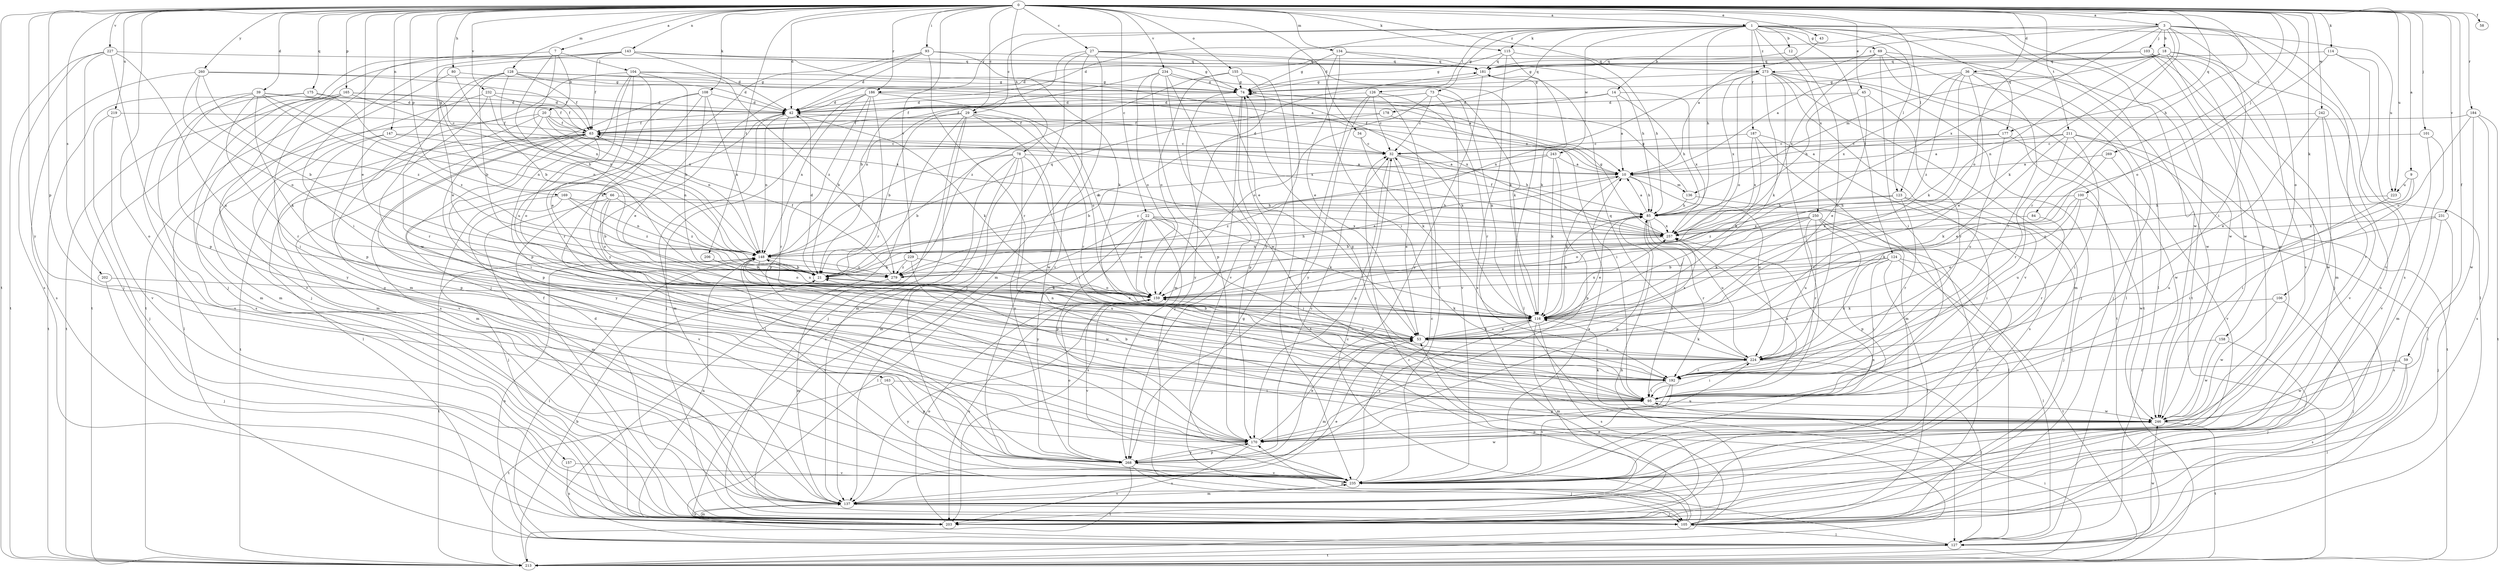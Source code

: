digraph  {
0;
1;
3;
7;
9;
10;
12;
14;
18;
20;
21;
22;
27;
29;
32;
34;
36;
39;
42;
43;
45;
53;
58;
59;
63;
66;
69;
73;
74;
78;
80;
84;
85;
93;
95;
100;
101;
103;
104;
105;
106;
108;
114;
115;
116;
123;
124;
126;
127;
128;
134;
136;
137;
143;
147;
148;
155;
157;
158;
159;
163;
165;
169;
170;
175;
177;
178;
181;
184;
186;
187;
192;
202;
203;
206;
211;
213;
219;
223;
224;
227;
229;
231;
232;
234;
235;
242;
243;
246;
250;
257;
260;
268;
269;
273;
279;
0 -> 1  [label=a];
0 -> 3  [label=a];
0 -> 7  [label=a];
0 -> 9  [label=a];
0 -> 22  [label=c];
0 -> 27  [label=c];
0 -> 29  [label=c];
0 -> 34  [label=d];
0 -> 36  [label=d];
0 -> 39  [label=d];
0 -> 42  [label=d];
0 -> 43  [label=e];
0 -> 45  [label=e];
0 -> 53  [label=e];
0 -> 58  [label=f];
0 -> 59  [label=f];
0 -> 66  [label=g];
0 -> 78  [label=h];
0 -> 80  [label=h];
0 -> 84  [label=h];
0 -> 93  [label=i];
0 -> 100  [label=j];
0 -> 101  [label=j];
0 -> 106  [label=k];
0 -> 108  [label=k];
0 -> 114  [label=k];
0 -> 115  [label=k];
0 -> 123  [label=l];
0 -> 128  [label=m];
0 -> 134  [label=m];
0 -> 143  [label=n];
0 -> 147  [label=n];
0 -> 155  [label=o];
0 -> 157  [label=o];
0 -> 163  [label=p];
0 -> 165  [label=p];
0 -> 169  [label=p];
0 -> 175  [label=q];
0 -> 177  [label=q];
0 -> 184  [label=r];
0 -> 186  [label=r];
0 -> 202  [label=s];
0 -> 206  [label=t];
0 -> 211  [label=t];
0 -> 213  [label=t];
0 -> 219  [label=u];
0 -> 223  [label=u];
0 -> 227  [label=v];
0 -> 229  [label=v];
0 -> 231  [label=v];
0 -> 232  [label=v];
0 -> 234  [label=v];
0 -> 242  [label=w];
0 -> 260  [label=y];
0 -> 268  [label=y];
0 -> 269  [label=z];
0 -> 273  [label=z];
1 -> 12  [label=b];
1 -> 14  [label=b];
1 -> 29  [label=c];
1 -> 69  [label=g];
1 -> 73  [label=g];
1 -> 85  [label=h];
1 -> 115  [label=k];
1 -> 123  [label=l];
1 -> 124  [label=l];
1 -> 126  [label=l];
1 -> 127  [label=l];
1 -> 177  [label=q];
1 -> 178  [label=q];
1 -> 186  [label=r];
1 -> 187  [label=r];
1 -> 213  [label=t];
1 -> 223  [label=u];
1 -> 243  [label=w];
1 -> 246  [label=w];
1 -> 250  [label=x];
1 -> 268  [label=y];
1 -> 273  [label=z];
3 -> 18  [label=b];
3 -> 42  [label=d];
3 -> 95  [label=i];
3 -> 103  [label=j];
3 -> 116  [label=k];
3 -> 158  [label=o];
3 -> 159  [label=o];
3 -> 192  [label=r];
3 -> 203  [label=s];
3 -> 235  [label=v];
3 -> 257  [label=x];
3 -> 273  [label=z];
7 -> 20  [label=b];
7 -> 21  [label=b];
7 -> 104  [label=j];
7 -> 148  [label=n];
7 -> 213  [label=t];
9 -> 95  [label=i];
9 -> 159  [label=o];
9 -> 223  [label=u];
10 -> 85  [label=h];
10 -> 116  [label=k];
10 -> 136  [label=m];
10 -> 224  [label=u];
10 -> 279  [label=z];
12 -> 181  [label=q];
12 -> 224  [label=u];
14 -> 10  [label=a];
14 -> 42  [label=d];
14 -> 63  [label=f];
14 -> 85  [label=h];
14 -> 257  [label=x];
18 -> 10  [label=a];
18 -> 136  [label=m];
18 -> 148  [label=n];
18 -> 170  [label=p];
18 -> 181  [label=q];
18 -> 203  [label=s];
18 -> 235  [label=v];
18 -> 246  [label=w];
20 -> 10  [label=a];
20 -> 63  [label=f];
20 -> 127  [label=l];
20 -> 137  [label=m];
20 -> 148  [label=n];
20 -> 170  [label=p];
20 -> 257  [label=x];
21 -> 42  [label=d];
21 -> 159  [label=o];
22 -> 95  [label=i];
22 -> 116  [label=k];
22 -> 127  [label=l];
22 -> 159  [label=o];
22 -> 170  [label=p];
22 -> 203  [label=s];
22 -> 257  [label=x];
22 -> 268  [label=y];
27 -> 21  [label=b];
27 -> 53  [label=e];
27 -> 105  [label=j];
27 -> 116  [label=k];
27 -> 137  [label=m];
27 -> 181  [label=q];
27 -> 235  [label=v];
29 -> 21  [label=b];
29 -> 63  [label=f];
29 -> 105  [label=j];
29 -> 127  [label=l];
29 -> 137  [label=m];
29 -> 159  [label=o];
29 -> 192  [label=r];
29 -> 246  [label=w];
32 -> 10  [label=a];
32 -> 42  [label=d];
32 -> 53  [label=e];
32 -> 85  [label=h];
32 -> 170  [label=p];
34 -> 32  [label=c];
34 -> 116  [label=k];
36 -> 53  [label=e];
36 -> 74  [label=g];
36 -> 105  [label=j];
36 -> 116  [label=k];
36 -> 192  [label=r];
36 -> 246  [label=w];
36 -> 257  [label=x];
36 -> 279  [label=z];
39 -> 42  [label=d];
39 -> 63  [label=f];
39 -> 116  [label=k];
39 -> 148  [label=n];
39 -> 192  [label=r];
39 -> 203  [label=s];
39 -> 268  [label=y];
39 -> 279  [label=z];
42 -> 63  [label=f];
42 -> 116  [label=k];
42 -> 137  [label=m];
42 -> 148  [label=n];
42 -> 192  [label=r];
43 -> 10  [label=a];
45 -> 42  [label=d];
45 -> 53  [label=e];
45 -> 85  [label=h];
45 -> 192  [label=r];
53 -> 21  [label=b];
53 -> 116  [label=k];
53 -> 137  [label=m];
53 -> 148  [label=n];
53 -> 224  [label=u];
53 -> 257  [label=x];
59 -> 127  [label=l];
59 -> 192  [label=r];
59 -> 203  [label=s];
59 -> 246  [label=w];
63 -> 32  [label=c];
63 -> 95  [label=i];
63 -> 127  [label=l];
63 -> 137  [label=m];
63 -> 159  [label=o];
63 -> 213  [label=t];
63 -> 268  [label=y];
66 -> 21  [label=b];
66 -> 85  [label=h];
66 -> 137  [label=m];
66 -> 159  [label=o];
66 -> 279  [label=z];
69 -> 42  [label=d];
69 -> 95  [label=i];
69 -> 127  [label=l];
69 -> 181  [label=q];
69 -> 213  [label=t];
69 -> 246  [label=w];
69 -> 257  [label=x];
73 -> 32  [label=c];
73 -> 42  [label=d];
73 -> 63  [label=f];
73 -> 116  [label=k];
73 -> 159  [label=o];
73 -> 235  [label=v];
74 -> 42  [label=d];
74 -> 105  [label=j];
74 -> 116  [label=k];
74 -> 170  [label=p];
74 -> 268  [label=y];
74 -> 74  [label=m];
78 -> 10  [label=a];
78 -> 21  [label=b];
78 -> 95  [label=i];
78 -> 137  [label=m];
78 -> 148  [label=n];
78 -> 203  [label=s];
78 -> 235  [label=v];
78 -> 268  [label=y];
80 -> 21  [label=b];
80 -> 74  [label=g];
80 -> 105  [label=j];
84 -> 192  [label=r];
84 -> 257  [label=x];
85 -> 10  [label=a];
85 -> 53  [label=e];
85 -> 95  [label=i];
85 -> 170  [label=p];
85 -> 192  [label=r];
85 -> 224  [label=u];
85 -> 257  [label=x];
93 -> 42  [label=d];
93 -> 105  [label=j];
93 -> 116  [label=k];
93 -> 181  [label=q];
93 -> 192  [label=r];
93 -> 268  [label=y];
95 -> 21  [label=b];
95 -> 74  [label=g];
95 -> 246  [label=w];
95 -> 257  [label=x];
100 -> 53  [label=e];
100 -> 85  [label=h];
100 -> 116  [label=k];
100 -> 224  [label=u];
100 -> 246  [label=w];
101 -> 32  [label=c];
101 -> 137  [label=m];
101 -> 235  [label=v];
103 -> 74  [label=g];
103 -> 105  [label=j];
103 -> 137  [label=m];
103 -> 170  [label=p];
103 -> 181  [label=q];
104 -> 21  [label=b];
104 -> 53  [label=e];
104 -> 74  [label=g];
104 -> 116  [label=k];
104 -> 137  [label=m];
104 -> 170  [label=p];
104 -> 224  [label=u];
104 -> 279  [label=z];
105 -> 32  [label=c];
105 -> 42  [label=d];
105 -> 53  [label=e];
105 -> 85  [label=h];
105 -> 127  [label=l];
105 -> 170  [label=p];
106 -> 105  [label=j];
106 -> 116  [label=k];
106 -> 246  [label=w];
108 -> 42  [label=d];
108 -> 53  [label=e];
108 -> 95  [label=i];
108 -> 148  [label=n];
108 -> 192  [label=r];
108 -> 203  [label=s];
114 -> 127  [label=l];
114 -> 159  [label=o];
114 -> 181  [label=q];
114 -> 235  [label=v];
115 -> 74  [label=g];
115 -> 85  [label=h];
115 -> 116  [label=k];
115 -> 181  [label=q];
115 -> 203  [label=s];
116 -> 53  [label=e];
116 -> 85  [label=h];
116 -> 137  [label=m];
116 -> 203  [label=s];
116 -> 257  [label=x];
116 -> 268  [label=y];
123 -> 85  [label=h];
123 -> 95  [label=i];
123 -> 105  [label=j];
123 -> 192  [label=r];
123 -> 279  [label=z];
124 -> 21  [label=b];
124 -> 95  [label=i];
124 -> 105  [label=j];
124 -> 127  [label=l];
124 -> 213  [label=t];
124 -> 224  [label=u];
124 -> 279  [label=z];
126 -> 32  [label=c];
126 -> 42  [label=d];
126 -> 192  [label=r];
126 -> 213  [label=t];
126 -> 235  [label=v];
126 -> 268  [label=y];
127 -> 74  [label=g];
127 -> 148  [label=n];
127 -> 213  [label=t];
127 -> 246  [label=w];
128 -> 10  [label=a];
128 -> 21  [label=b];
128 -> 42  [label=d];
128 -> 63  [label=f];
128 -> 74  [label=g];
128 -> 148  [label=n];
128 -> 170  [label=p];
128 -> 246  [label=w];
134 -> 53  [label=e];
134 -> 74  [label=g];
134 -> 85  [label=h];
134 -> 95  [label=i];
134 -> 181  [label=q];
136 -> 74  [label=g];
136 -> 85  [label=h];
136 -> 127  [label=l];
137 -> 53  [label=e];
137 -> 105  [label=j];
137 -> 203  [label=s];
137 -> 235  [label=v];
143 -> 10  [label=a];
143 -> 42  [label=d];
143 -> 53  [label=e];
143 -> 63  [label=f];
143 -> 74  [label=g];
143 -> 95  [label=i];
143 -> 105  [label=j];
143 -> 181  [label=q];
143 -> 213  [label=t];
147 -> 32  [label=c];
147 -> 148  [label=n];
147 -> 170  [label=p];
147 -> 235  [label=v];
148 -> 21  [label=b];
148 -> 85  [label=h];
148 -> 116  [label=k];
148 -> 127  [label=l];
148 -> 181  [label=q];
148 -> 213  [label=t];
148 -> 224  [label=u];
148 -> 235  [label=v];
148 -> 279  [label=z];
155 -> 74  [label=g];
155 -> 137  [label=m];
155 -> 159  [label=o];
155 -> 235  [label=v];
155 -> 279  [label=z];
157 -> 203  [label=s];
157 -> 235  [label=v];
158 -> 105  [label=j];
158 -> 224  [label=u];
158 -> 246  [label=w];
159 -> 116  [label=k];
159 -> 148  [label=n];
159 -> 203  [label=s];
159 -> 235  [label=v];
163 -> 95  [label=i];
163 -> 170  [label=p];
163 -> 213  [label=t];
163 -> 268  [label=y];
165 -> 32  [label=c];
165 -> 42  [label=d];
165 -> 95  [label=i];
165 -> 137  [label=m];
165 -> 213  [label=t];
165 -> 235  [label=v];
165 -> 257  [label=x];
169 -> 85  [label=h];
169 -> 105  [label=j];
169 -> 148  [label=n];
169 -> 235  [label=v];
169 -> 279  [label=z];
170 -> 53  [label=e];
170 -> 203  [label=s];
170 -> 224  [label=u];
170 -> 268  [label=y];
175 -> 42  [label=d];
175 -> 148  [label=n];
175 -> 203  [label=s];
175 -> 213  [label=t];
177 -> 10  [label=a];
177 -> 32  [label=c];
177 -> 224  [label=u];
177 -> 246  [label=w];
178 -> 21  [label=b];
178 -> 63  [label=f];
178 -> 95  [label=i];
181 -> 74  [label=g];
181 -> 127  [label=l];
181 -> 268  [label=y];
184 -> 63  [label=f];
184 -> 159  [label=o];
184 -> 203  [label=s];
184 -> 213  [label=t];
184 -> 246  [label=w];
186 -> 21  [label=b];
186 -> 42  [label=d];
186 -> 105  [label=j];
186 -> 148  [label=n];
186 -> 159  [label=o];
186 -> 170  [label=p];
186 -> 192  [label=r];
186 -> 257  [label=x];
187 -> 32  [label=c];
187 -> 116  [label=k];
187 -> 137  [label=m];
187 -> 203  [label=s];
187 -> 257  [label=x];
192 -> 95  [label=i];
192 -> 170  [label=p];
192 -> 235  [label=v];
202 -> 105  [label=j];
202 -> 159  [label=o];
203 -> 137  [label=m];
203 -> 148  [label=n];
203 -> 159  [label=o];
206 -> 21  [label=b];
206 -> 159  [label=o];
211 -> 10  [label=a];
211 -> 32  [label=c];
211 -> 53  [label=e];
211 -> 95  [label=i];
211 -> 127  [label=l];
211 -> 192  [label=r];
211 -> 213  [label=t];
213 -> 21  [label=b];
213 -> 32  [label=c];
213 -> 95  [label=i];
219 -> 63  [label=f];
219 -> 105  [label=j];
219 -> 235  [label=v];
223 -> 85  [label=h];
223 -> 95  [label=i];
224 -> 95  [label=i];
224 -> 116  [label=k];
224 -> 127  [label=l];
224 -> 159  [label=o];
224 -> 181  [label=q];
224 -> 192  [label=r];
227 -> 105  [label=j];
227 -> 170  [label=p];
227 -> 181  [label=q];
227 -> 203  [label=s];
227 -> 213  [label=t];
227 -> 224  [label=u];
229 -> 21  [label=b];
229 -> 53  [label=e];
229 -> 246  [label=w];
229 -> 279  [label=z];
231 -> 105  [label=j];
231 -> 203  [label=s];
231 -> 224  [label=u];
231 -> 257  [label=x];
232 -> 42  [label=d];
232 -> 63  [label=f];
232 -> 137  [label=m];
232 -> 192  [label=r];
232 -> 257  [label=x];
234 -> 74  [label=g];
234 -> 116  [label=k];
234 -> 148  [label=n];
234 -> 159  [label=o];
234 -> 170  [label=p];
234 -> 235  [label=v];
234 -> 246  [label=w];
235 -> 10  [label=a];
235 -> 32  [label=c];
235 -> 137  [label=m];
235 -> 257  [label=x];
242 -> 53  [label=e];
242 -> 63  [label=f];
242 -> 235  [label=v];
242 -> 246  [label=w];
243 -> 10  [label=a];
243 -> 21  [label=b];
243 -> 116  [label=k];
243 -> 170  [label=p];
243 -> 279  [label=z];
246 -> 116  [label=k];
246 -> 170  [label=p];
246 -> 213  [label=t];
250 -> 21  [label=b];
250 -> 116  [label=k];
250 -> 159  [label=o];
250 -> 170  [label=p];
250 -> 192  [label=r];
250 -> 203  [label=s];
250 -> 224  [label=u];
250 -> 235  [label=v];
250 -> 257  [label=x];
257 -> 63  [label=f];
257 -> 74  [label=g];
257 -> 148  [label=n];
260 -> 21  [label=b];
260 -> 63  [label=f];
260 -> 74  [label=g];
260 -> 159  [label=o];
260 -> 203  [label=s];
260 -> 279  [label=z];
268 -> 32  [label=c];
268 -> 63  [label=f];
268 -> 105  [label=j];
268 -> 159  [label=o];
268 -> 170  [label=p];
268 -> 213  [label=t];
268 -> 235  [label=v];
268 -> 246  [label=w];
269 -> 10  [label=a];
269 -> 116  [label=k];
269 -> 235  [label=v];
273 -> 74  [label=g];
273 -> 95  [label=i];
273 -> 105  [label=j];
273 -> 116  [label=k];
273 -> 137  [label=m];
273 -> 148  [label=n];
273 -> 159  [label=o];
273 -> 213  [label=t];
273 -> 235  [label=v];
273 -> 257  [label=x];
279 -> 10  [label=a];
279 -> 63  [label=f];
279 -> 137  [label=m];
}
